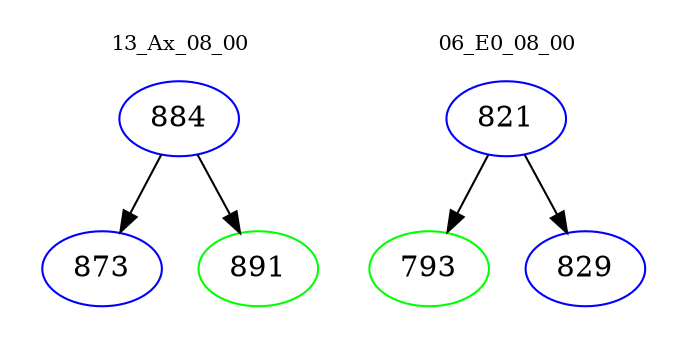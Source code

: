 digraph{
subgraph cluster_0 {
color = white
label = "13_Ax_08_00";
fontsize=10;
T0_884 [label="884", color="blue"]
T0_884 -> T0_873 [color="black"]
T0_873 [label="873", color="blue"]
T0_884 -> T0_891 [color="black"]
T0_891 [label="891", color="green"]
}
subgraph cluster_1 {
color = white
label = "06_E0_08_00";
fontsize=10;
T1_821 [label="821", color="blue"]
T1_821 -> T1_793 [color="black"]
T1_793 [label="793", color="green"]
T1_821 -> T1_829 [color="black"]
T1_829 [label="829", color="blue"]
}
}
